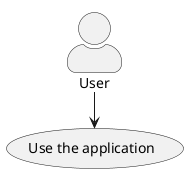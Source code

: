 @startuml
!pragma layout smetana
skinparam actorStyle awesome
:User: --> (Use)
' "Main Admin" as Admin
"Use the application" as (Use)
' Admin --> (Admin the application)
@enduml